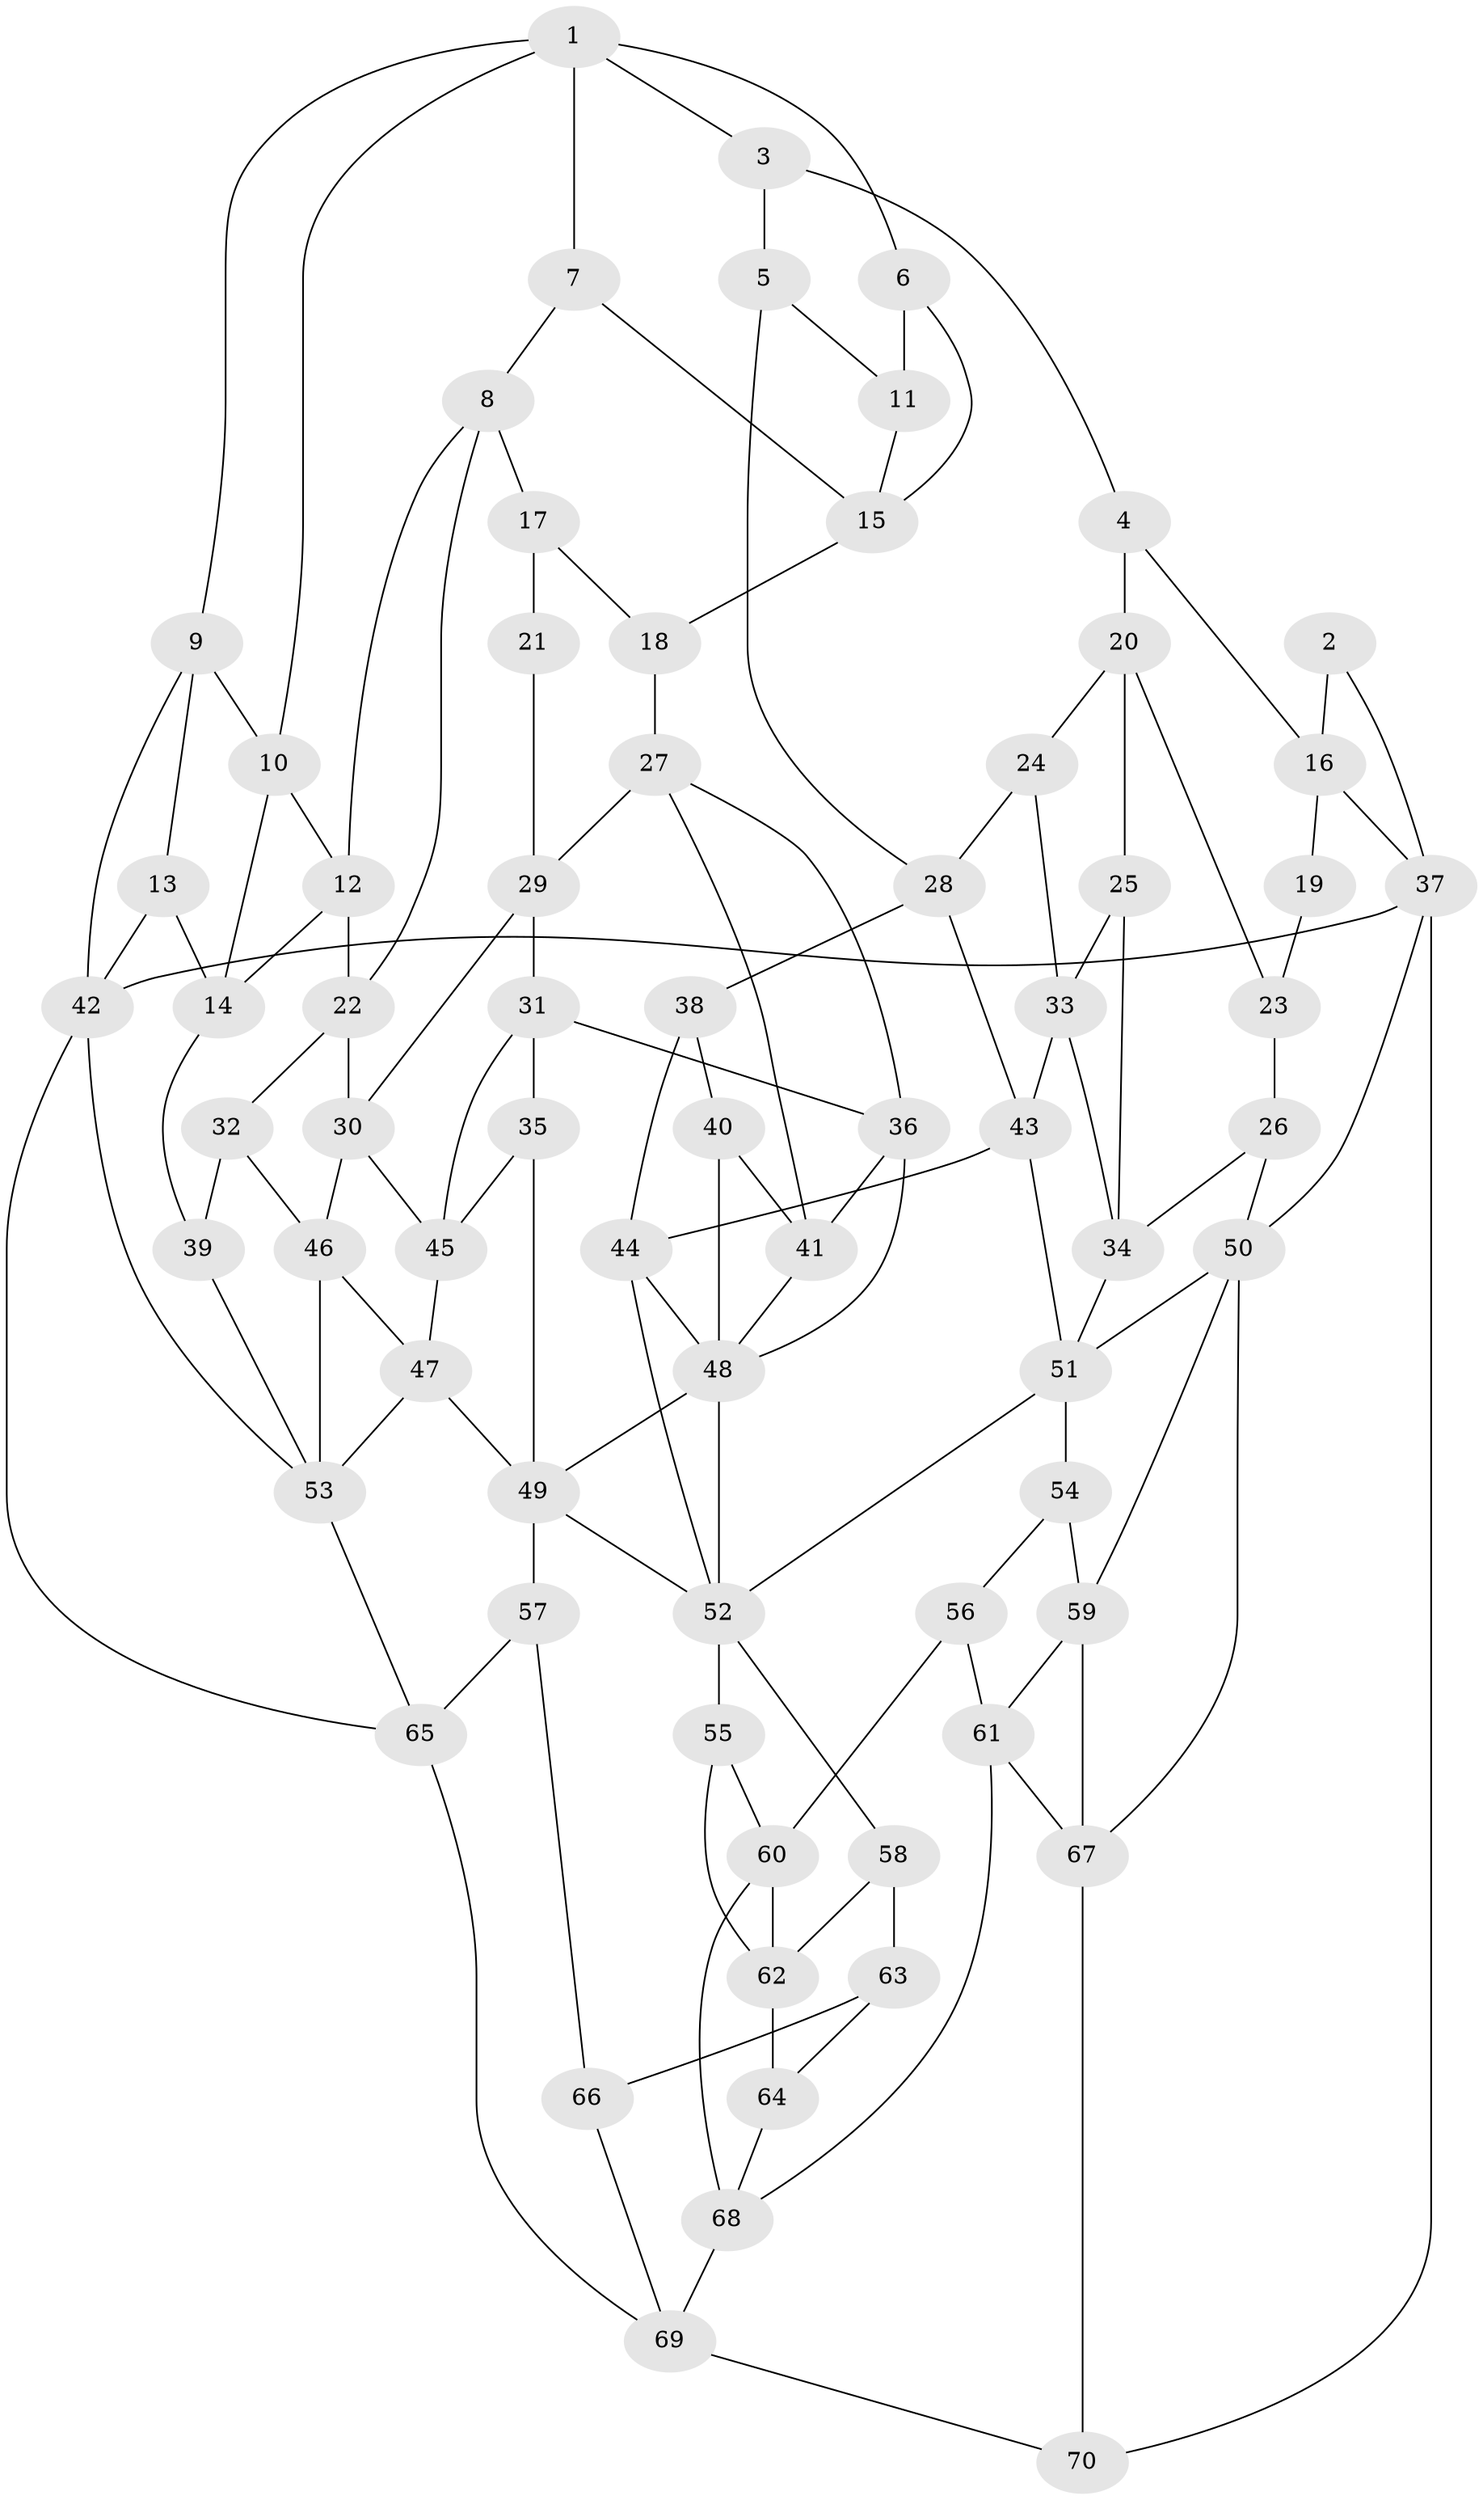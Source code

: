// original degree distribution, {3: 0.02142857142857143, 5: 0.5357142857142857, 4: 0.22142857142857142, 6: 0.22142857142857142}
// Generated by graph-tools (version 1.1) at 2025/27/03/09/25 03:27:05]
// undirected, 70 vertices, 129 edges
graph export_dot {
graph [start="1"]
  node [color=gray90,style=filled];
  1;
  2;
  3;
  4;
  5;
  6;
  7;
  8;
  9;
  10;
  11;
  12;
  13;
  14;
  15;
  16;
  17;
  18;
  19;
  20;
  21;
  22;
  23;
  24;
  25;
  26;
  27;
  28;
  29;
  30;
  31;
  32;
  33;
  34;
  35;
  36;
  37;
  38;
  39;
  40;
  41;
  42;
  43;
  44;
  45;
  46;
  47;
  48;
  49;
  50;
  51;
  52;
  53;
  54;
  55;
  56;
  57;
  58;
  59;
  60;
  61;
  62;
  63;
  64;
  65;
  66;
  67;
  68;
  69;
  70;
  1 -- 3 [weight=1.0];
  1 -- 6 [weight=1.0];
  1 -- 7 [weight=1.0];
  1 -- 9 [weight=1.0];
  1 -- 10 [weight=1.0];
  2 -- 16 [weight=1.0];
  2 -- 37 [weight=1.0];
  3 -- 4 [weight=1.0];
  3 -- 5 [weight=2.0];
  4 -- 16 [weight=1.0];
  4 -- 20 [weight=1.0];
  5 -- 11 [weight=1.0];
  5 -- 28 [weight=1.0];
  6 -- 11 [weight=2.0];
  6 -- 15 [weight=1.0];
  7 -- 8 [weight=1.0];
  7 -- 15 [weight=1.0];
  8 -- 12 [weight=1.0];
  8 -- 17 [weight=1.0];
  8 -- 22 [weight=1.0];
  9 -- 10 [weight=1.0];
  9 -- 13 [weight=1.0];
  9 -- 42 [weight=1.0];
  10 -- 12 [weight=1.0];
  10 -- 14 [weight=1.0];
  11 -- 15 [weight=1.0];
  12 -- 14 [weight=1.0];
  12 -- 22 [weight=1.0];
  13 -- 14 [weight=1.0];
  13 -- 42 [weight=1.0];
  14 -- 39 [weight=1.0];
  15 -- 18 [weight=1.0];
  16 -- 19 [weight=1.0];
  16 -- 37 [weight=1.0];
  17 -- 18 [weight=1.0];
  17 -- 21 [weight=2.0];
  18 -- 27 [weight=1.0];
  19 -- 23 [weight=2.0];
  20 -- 23 [weight=1.0];
  20 -- 24 [weight=1.0];
  20 -- 25 [weight=1.0];
  21 -- 29 [weight=1.0];
  22 -- 30 [weight=1.0];
  22 -- 32 [weight=1.0];
  23 -- 26 [weight=1.0];
  24 -- 28 [weight=1.0];
  24 -- 33 [weight=1.0];
  25 -- 33 [weight=1.0];
  25 -- 34 [weight=1.0];
  26 -- 34 [weight=1.0];
  26 -- 50 [weight=1.0];
  27 -- 29 [weight=1.0];
  27 -- 36 [weight=1.0];
  27 -- 41 [weight=1.0];
  28 -- 38 [weight=1.0];
  28 -- 43 [weight=1.0];
  29 -- 30 [weight=1.0];
  29 -- 31 [weight=1.0];
  30 -- 45 [weight=1.0];
  30 -- 46 [weight=1.0];
  31 -- 35 [weight=1.0];
  31 -- 36 [weight=1.0];
  31 -- 45 [weight=1.0];
  32 -- 39 [weight=2.0];
  32 -- 46 [weight=1.0];
  33 -- 34 [weight=1.0];
  33 -- 43 [weight=1.0];
  34 -- 51 [weight=1.0];
  35 -- 45 [weight=1.0];
  35 -- 49 [weight=1.0];
  36 -- 41 [weight=1.0];
  36 -- 48 [weight=1.0];
  37 -- 42 [weight=2.0];
  37 -- 50 [weight=1.0];
  37 -- 70 [weight=1.0];
  38 -- 40 [weight=2.0];
  38 -- 44 [weight=1.0];
  39 -- 53 [weight=1.0];
  40 -- 41 [weight=1.0];
  40 -- 48 [weight=1.0];
  41 -- 48 [weight=1.0];
  42 -- 53 [weight=1.0];
  42 -- 65 [weight=1.0];
  43 -- 44 [weight=2.0];
  43 -- 51 [weight=1.0];
  44 -- 48 [weight=1.0];
  44 -- 52 [weight=1.0];
  45 -- 47 [weight=1.0];
  46 -- 47 [weight=1.0];
  46 -- 53 [weight=1.0];
  47 -- 49 [weight=1.0];
  47 -- 53 [weight=1.0];
  48 -- 49 [weight=1.0];
  48 -- 52 [weight=1.0];
  49 -- 52 [weight=1.0];
  49 -- 57 [weight=2.0];
  50 -- 51 [weight=1.0];
  50 -- 59 [weight=1.0];
  50 -- 67 [weight=1.0];
  51 -- 52 [weight=1.0];
  51 -- 54 [weight=2.0];
  52 -- 55 [weight=1.0];
  52 -- 58 [weight=1.0];
  53 -- 65 [weight=1.0];
  54 -- 56 [weight=1.0];
  54 -- 59 [weight=1.0];
  55 -- 60 [weight=1.0];
  55 -- 62 [weight=1.0];
  56 -- 60 [weight=1.0];
  56 -- 61 [weight=1.0];
  57 -- 65 [weight=1.0];
  57 -- 66 [weight=1.0];
  58 -- 62 [weight=1.0];
  58 -- 63 [weight=1.0];
  59 -- 61 [weight=1.0];
  59 -- 67 [weight=1.0];
  60 -- 62 [weight=1.0];
  60 -- 68 [weight=1.0];
  61 -- 67 [weight=1.0];
  61 -- 68 [weight=1.0];
  62 -- 64 [weight=1.0];
  63 -- 64 [weight=1.0];
  63 -- 66 [weight=2.0];
  64 -- 68 [weight=1.0];
  65 -- 69 [weight=1.0];
  66 -- 69 [weight=1.0];
  67 -- 70 [weight=1.0];
  68 -- 69 [weight=1.0];
  69 -- 70 [weight=1.0];
}
